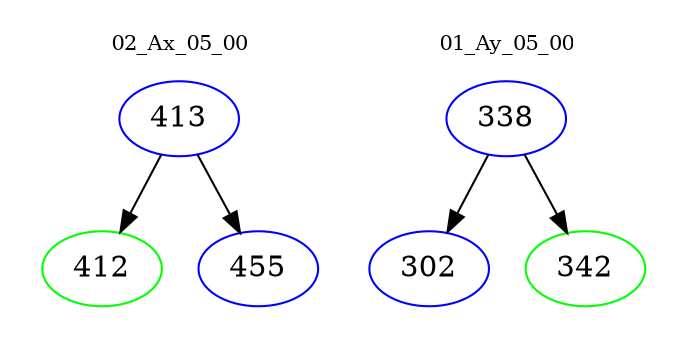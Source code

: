 digraph{
subgraph cluster_0 {
color = white
label = "02_Ax_05_00";
fontsize=10;
T0_413 [label="413", color="blue"]
T0_413 -> T0_412 [color="black"]
T0_412 [label="412", color="green"]
T0_413 -> T0_455 [color="black"]
T0_455 [label="455", color="blue"]
}
subgraph cluster_1 {
color = white
label = "01_Ay_05_00";
fontsize=10;
T1_338 [label="338", color="blue"]
T1_338 -> T1_302 [color="black"]
T1_302 [label="302", color="blue"]
T1_338 -> T1_342 [color="black"]
T1_342 [label="342", color="green"]
}
}
